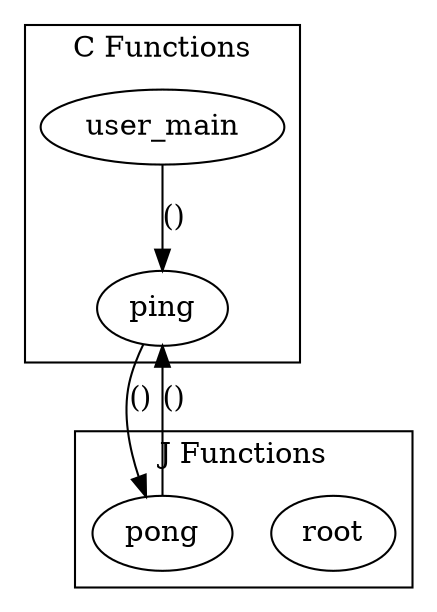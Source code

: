 digraph jamgraph{
subgraph cluster_0 {
label = "C Functions";
ping;
user_main;
}
subgraph cluster_1 {
label = "J Functions";
root;
pong;
}
ping -> pong [ label="()" ];
user_main -> ping [ label="()" ];
pong -> ping [ label="()" ];
}